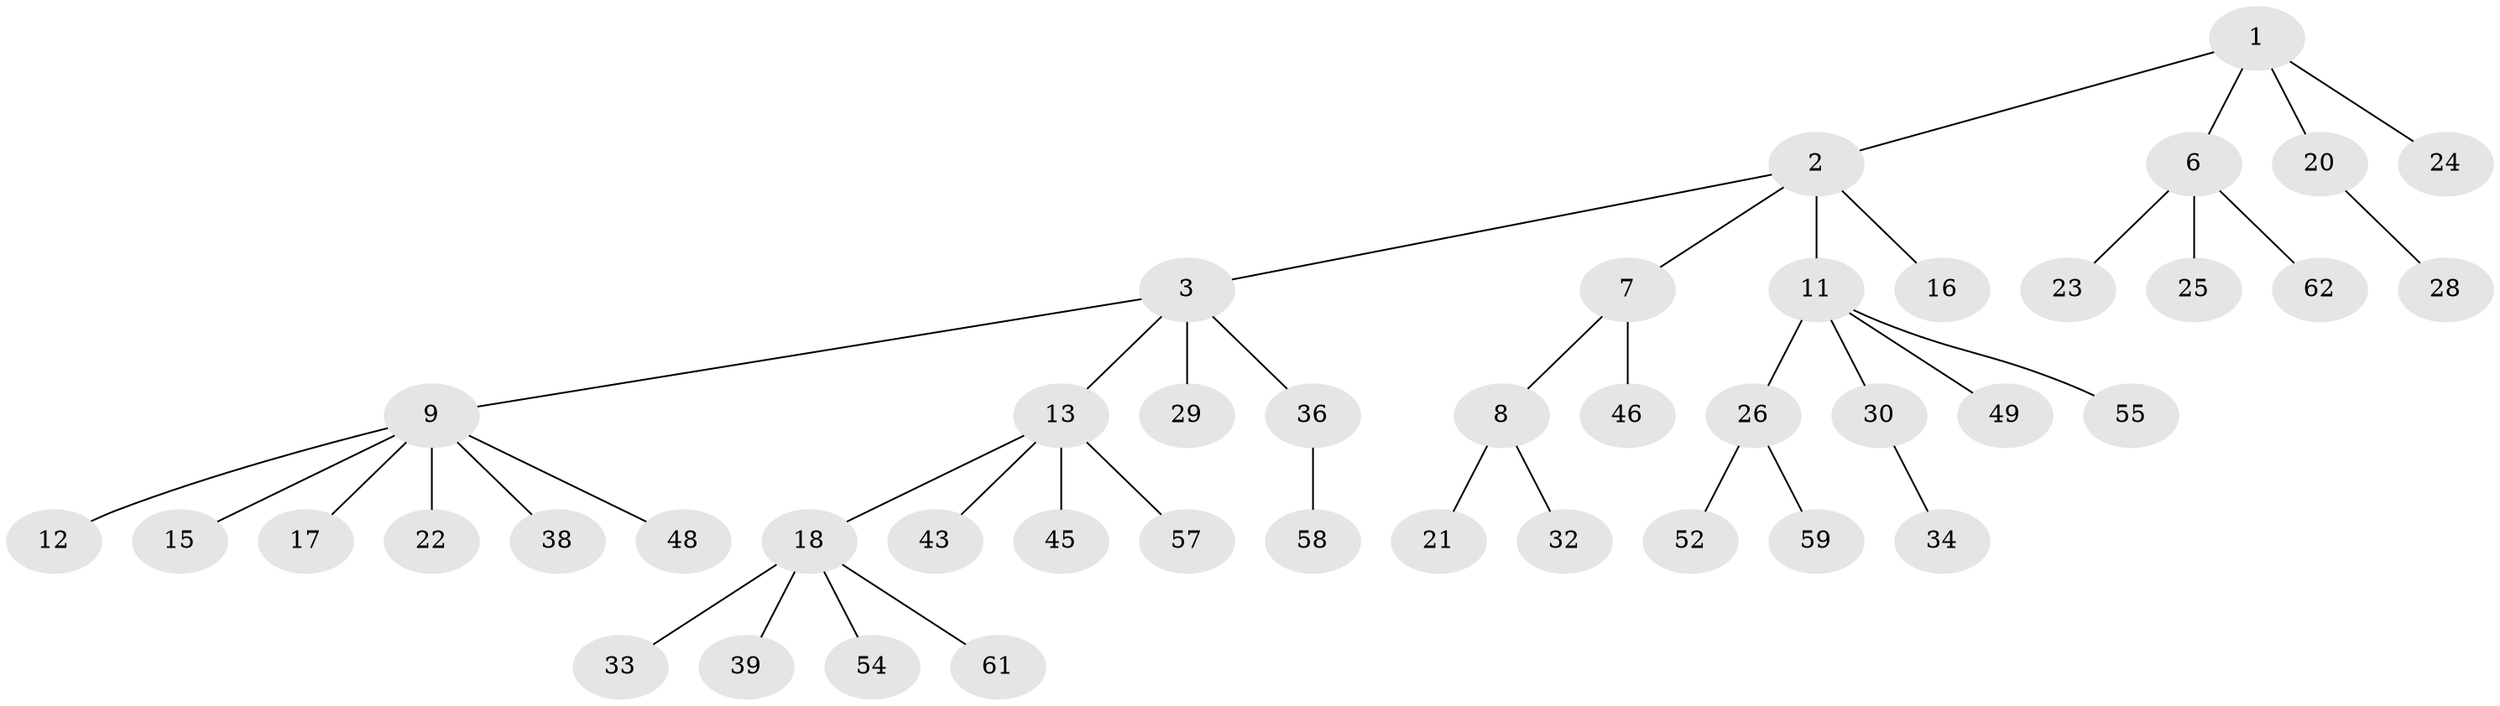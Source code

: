 // Generated by graph-tools (version 1.1) at 2025/24/03/03/25 07:24:07]
// undirected, 43 vertices, 42 edges
graph export_dot {
graph [start="1"]
  node [color=gray90,style=filled];
  1 [super="+5"];
  2 [super="+50"];
  3 [super="+4"];
  6 [super="+42"];
  7;
  8 [super="+31"];
  9 [super="+10"];
  11 [super="+14"];
  12;
  13 [super="+27"];
  15;
  16;
  17 [super="+40"];
  18 [super="+19"];
  20;
  21 [super="+44"];
  22;
  23 [super="+47"];
  24 [super="+56"];
  25;
  26 [super="+35"];
  28;
  29;
  30 [super="+60"];
  32;
  33;
  34 [super="+51"];
  36 [super="+37"];
  38 [super="+41"];
  39;
  43;
  45;
  46;
  48 [super="+53"];
  49;
  52;
  54;
  55;
  57;
  58;
  59;
  61;
  62;
  1 -- 2;
  1 -- 20;
  1 -- 24;
  1 -- 6;
  2 -- 3;
  2 -- 7;
  2 -- 11;
  2 -- 16;
  3 -- 13;
  3 -- 29;
  3 -- 36;
  3 -- 9;
  6 -- 23;
  6 -- 25;
  6 -- 62;
  7 -- 8;
  7 -- 46;
  8 -- 21;
  8 -- 32;
  9 -- 22;
  9 -- 48;
  9 -- 17;
  9 -- 38;
  9 -- 12;
  9 -- 15;
  11 -- 49;
  11 -- 26;
  11 -- 30;
  11 -- 55;
  13 -- 18;
  13 -- 45;
  13 -- 57;
  13 -- 43;
  18 -- 33;
  18 -- 54;
  18 -- 61;
  18 -- 39;
  20 -- 28;
  26 -- 59;
  26 -- 52;
  30 -- 34;
  36 -- 58;
}
